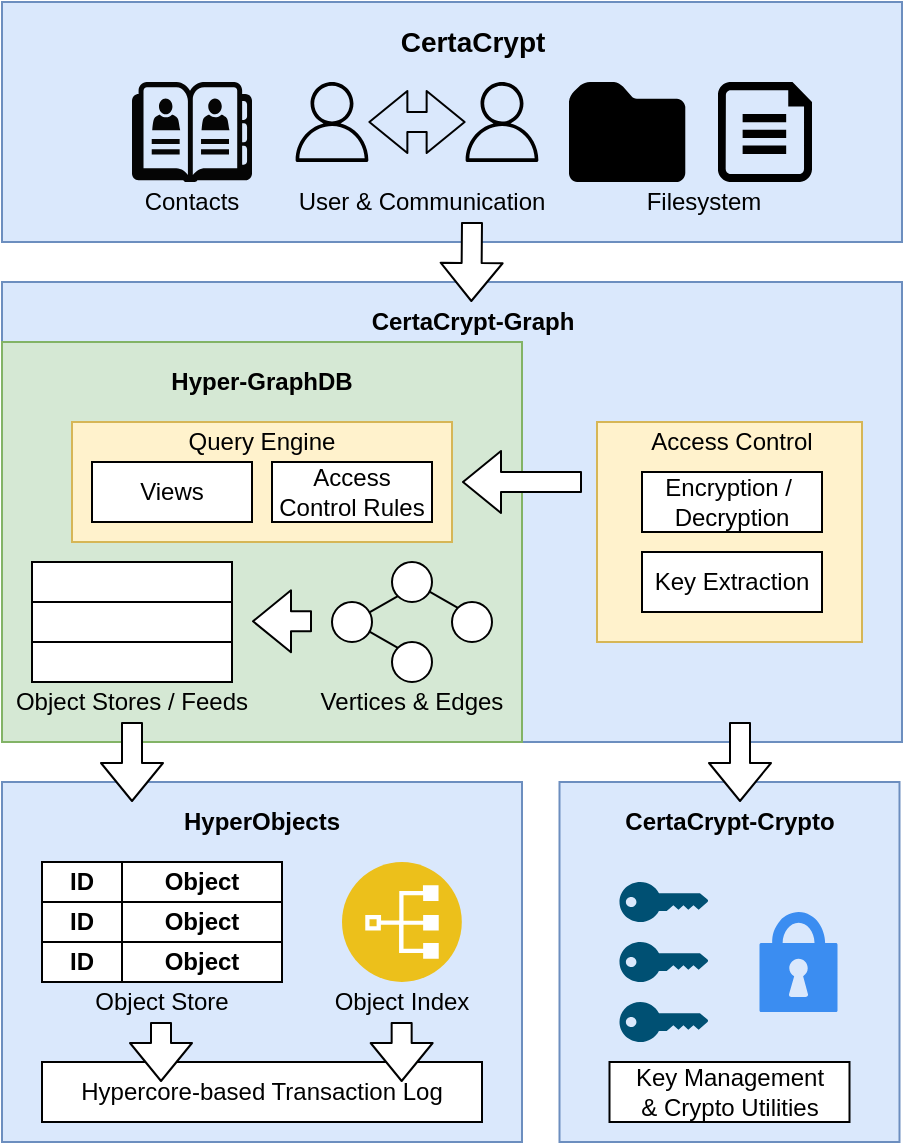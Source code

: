 <mxfile version="14.1.8" type="device"><diagram id="ZvJ7YWCKMHVvsRg2wgib" name="Seite-1"><mxGraphModel dx="1422" dy="810" grid="1" gridSize="10" guides="1" tooltips="1" connect="1" arrows="1" fold="1" page="1" pageScale="1" pageWidth="827" pageHeight="1169" math="0" shadow="0"><root><mxCell id="0"/><mxCell id="1" parent="0"/><mxCell id="P_x6dttxv1tCMnciQ32c-99" value="" style="rounded=0;whiteSpace=wrap;html=1;sketch=0;fillColor=#dae8fc;strokeColor=#6c8ebf;" vertex="1" parent="1"><mxGeometry x="720" y="300" width="450" height="120" as="geometry"/></mxCell><mxCell id="P_x6dttxv1tCMnciQ32c-87" value="" style="rounded=0;whiteSpace=wrap;html=1;sketch=0;strokeColor=#6c8ebf;fillColor=#dae8fc;" vertex="1" parent="1"><mxGeometry x="720" y="440" width="450" height="230" as="geometry"/></mxCell><mxCell id="P_x6dttxv1tCMnciQ32c-85" value="" style="rounded=0;whiteSpace=wrap;html=1;sketch=0;fillColor=#fff2cc;strokeColor=#d6b656;" vertex="1" parent="1"><mxGeometry x="1017.5" y="510" width="132.5" height="110" as="geometry"/></mxCell><mxCell id="P_x6dttxv1tCMnciQ32c-78" value="" style="rounded=0;whiteSpace=wrap;html=1;sketch=0;fillColor=#dae8fc;strokeColor=#6c8ebf;" vertex="1" parent="1"><mxGeometry x="998.75" y="690" width="170" height="180" as="geometry"/></mxCell><mxCell id="P_x6dttxv1tCMnciQ32c-66" value="" style="rounded=0;whiteSpace=wrap;html=1;sketch=0;fillColor=#d5e8d4;strokeColor=#82b366;" vertex="1" parent="1"><mxGeometry x="720" y="470" width="260" height="200" as="geometry"/></mxCell><mxCell id="P_x6dttxv1tCMnciQ32c-65" value="" style="rounded=0;whiteSpace=wrap;html=1;sketch=0;fillColor=#fff2cc;strokeColor=#d6b656;" vertex="1" parent="1"><mxGeometry x="755" y="510" width="190" height="60" as="geometry"/></mxCell><mxCell id="P_x6dttxv1tCMnciQ32c-30" value="" style="rounded=0;whiteSpace=wrap;html=1;sketch=0;fillColor=#dae8fc;strokeColor=#6c8ebf;" vertex="1" parent="1"><mxGeometry x="720" y="690" width="260" height="180" as="geometry"/></mxCell><mxCell id="P_x6dttxv1tCMnciQ32c-3" value="" style="aspect=fixed;perimeter=ellipsePerimeter;html=1;align=center;shadow=0;dashed=0;fontColor=#4277BB;labelBackgroundColor=#ffffff;fontSize=12;spacingTop=3;image;image=img/lib/ibm/applications/index.svg;sketch=0;" vertex="1" parent="1"><mxGeometry x="890" y="730" width="60" height="60" as="geometry"/></mxCell><mxCell id="P_x6dttxv1tCMnciQ32c-20" value="&lt;b&gt;ID&lt;/b&gt;" style="rounded=0;whiteSpace=wrap;html=1;sketch=0;" vertex="1" parent="1"><mxGeometry x="740" y="730" width="40" height="20" as="geometry"/></mxCell><mxCell id="P_x6dttxv1tCMnciQ32c-21" value="&lt;b&gt;Object&lt;/b&gt;" style="rounded=0;whiteSpace=wrap;html=1;sketch=0;" vertex="1" parent="1"><mxGeometry x="780" y="730" width="80" height="20" as="geometry"/></mxCell><mxCell id="P_x6dttxv1tCMnciQ32c-22" value="&lt;b&gt;ID&lt;/b&gt;" style="rounded=0;whiteSpace=wrap;html=1;sketch=0;" vertex="1" parent="1"><mxGeometry x="740" y="750" width="40" height="20" as="geometry"/></mxCell><mxCell id="P_x6dttxv1tCMnciQ32c-23" value="&lt;b&gt;Object&lt;/b&gt;" style="rounded=0;whiteSpace=wrap;html=1;sketch=0;" vertex="1" parent="1"><mxGeometry x="780" y="750" width="80" height="20" as="geometry"/></mxCell><mxCell id="P_x6dttxv1tCMnciQ32c-24" value="&lt;b&gt;ID&lt;/b&gt;" style="rounded=0;whiteSpace=wrap;html=1;sketch=0;" vertex="1" parent="1"><mxGeometry x="740" y="770" width="40" height="20" as="geometry"/></mxCell><mxCell id="P_x6dttxv1tCMnciQ32c-25" value="&lt;b&gt;Object&lt;/b&gt;" style="rounded=0;whiteSpace=wrap;html=1;sketch=0;" vertex="1" parent="1"><mxGeometry x="780" y="770" width="80" height="20" as="geometry"/></mxCell><mxCell id="P_x6dttxv1tCMnciQ32c-26" value="Object Store" style="text;html=1;strokeColor=none;fillColor=none;align=center;verticalAlign=middle;whiteSpace=wrap;rounded=0;sketch=0;" vertex="1" parent="1"><mxGeometry x="750" y="790" width="100" height="20" as="geometry"/></mxCell><mxCell id="P_x6dttxv1tCMnciQ32c-28" value="Object Index" style="text;html=1;strokeColor=none;fillColor=none;align=center;verticalAlign=middle;whiteSpace=wrap;rounded=0;sketch=0;" vertex="1" parent="1"><mxGeometry x="870" y="790" width="100" height="20" as="geometry"/></mxCell><mxCell id="P_x6dttxv1tCMnciQ32c-29" value="&lt;b&gt;HyperObjects&lt;/b&gt;" style="text;html=1;strokeColor=none;fillColor=none;align=center;verticalAlign=middle;whiteSpace=wrap;rounded=0;sketch=0;" vertex="1" parent="1"><mxGeometry x="800" y="700" width="100" height="20" as="geometry"/></mxCell><mxCell id="P_x6dttxv1tCMnciQ32c-31" value="Hypercore-based Transaction Log" style="rounded=0;whiteSpace=wrap;html=1;sketch=0;" vertex="1" parent="1"><mxGeometry x="740" y="830" width="220" height="30" as="geometry"/></mxCell><mxCell id="P_x6dttxv1tCMnciQ32c-33" value="" style="shape=flexArrow;endArrow=classic;html=1;fillColor=#ffffff;" edge="1" parent="1"><mxGeometry width="50" height="50" relative="1" as="geometry"><mxPoint x="919.83" y="810" as="sourcePoint"/><mxPoint x="919.83" y="840" as="targetPoint"/></mxGeometry></mxCell><mxCell id="P_x6dttxv1tCMnciQ32c-35" value="" style="shape=flexArrow;endArrow=classic;html=1;fillColor=#ffffff;" edge="1" parent="1"><mxGeometry width="50" height="50" relative="1" as="geometry"><mxPoint x="799.5" y="810" as="sourcePoint"/><mxPoint x="799.5" y="840" as="targetPoint"/><Array as="points"/></mxGeometry></mxCell><mxCell id="P_x6dttxv1tCMnciQ32c-39" value="" style="rounded=0;whiteSpace=wrap;html=1;sketch=0;" vertex="1" parent="1"><mxGeometry x="735" y="580" width="100" height="20" as="geometry"/></mxCell><mxCell id="P_x6dttxv1tCMnciQ32c-41" value="" style="rounded=0;whiteSpace=wrap;html=1;sketch=0;" vertex="1" parent="1"><mxGeometry x="735" y="600" width="100" height="20" as="geometry"/></mxCell><mxCell id="P_x6dttxv1tCMnciQ32c-43" value="" style="rounded=0;whiteSpace=wrap;html=1;sketch=0;" vertex="1" parent="1"><mxGeometry x="735" y="620" width="100" height="20" as="geometry"/></mxCell><mxCell id="P_x6dttxv1tCMnciQ32c-44" value="Object Stores / Feeds" style="text;html=1;strokeColor=none;fillColor=none;align=center;verticalAlign=middle;whiteSpace=wrap;rounded=0;sketch=0;" vertex="1" parent="1"><mxGeometry x="725" y="640" width="120" height="20" as="geometry"/></mxCell><mxCell id="P_x6dttxv1tCMnciQ32c-48" style="rounded=0;orthogonalLoop=1;jettySize=auto;html=1;entryX=0;entryY=1;entryDx=0;entryDy=0;fillColor=#ffffff;endArrow=none;endFill=0;" edge="1" parent="1" source="P_x6dttxv1tCMnciQ32c-45" target="P_x6dttxv1tCMnciQ32c-47"><mxGeometry relative="1" as="geometry"/></mxCell><mxCell id="P_x6dttxv1tCMnciQ32c-49" style="edgeStyle=none;rounded=0;orthogonalLoop=1;jettySize=auto;html=1;entryX=0;entryY=0;entryDx=0;entryDy=0;fillColor=#ffffff;endArrow=none;endFill=0;" edge="1" parent="1" source="P_x6dttxv1tCMnciQ32c-45" target="P_x6dttxv1tCMnciQ32c-46"><mxGeometry relative="1" as="geometry"/></mxCell><mxCell id="P_x6dttxv1tCMnciQ32c-45" value="" style="ellipse;whiteSpace=wrap;html=1;aspect=fixed;sketch=0;" vertex="1" parent="1"><mxGeometry x="885" y="600" width="20" height="20" as="geometry"/></mxCell><mxCell id="P_x6dttxv1tCMnciQ32c-46" value="" style="ellipse;whiteSpace=wrap;html=1;aspect=fixed;sketch=0;" vertex="1" parent="1"><mxGeometry x="915" y="620" width="20" height="20" as="geometry"/></mxCell><mxCell id="P_x6dttxv1tCMnciQ32c-51" style="edgeStyle=none;rounded=0;orthogonalLoop=1;jettySize=auto;html=1;entryX=0;entryY=0;entryDx=0;entryDy=0;fillColor=#ffffff;endArrow=none;endFill=0;" edge="1" parent="1" source="P_x6dttxv1tCMnciQ32c-47" target="P_x6dttxv1tCMnciQ32c-50"><mxGeometry relative="1" as="geometry"/></mxCell><mxCell id="P_x6dttxv1tCMnciQ32c-47" value="" style="ellipse;whiteSpace=wrap;html=1;aspect=fixed;sketch=0;" vertex="1" parent="1"><mxGeometry x="915" y="580" width="20" height="20" as="geometry"/></mxCell><mxCell id="P_x6dttxv1tCMnciQ32c-50" value="" style="ellipse;whiteSpace=wrap;html=1;aspect=fixed;sketch=0;" vertex="1" parent="1"><mxGeometry x="945" y="600" width="20" height="20" as="geometry"/></mxCell><mxCell id="P_x6dttxv1tCMnciQ32c-52" value="" style="shape=flexArrow;endArrow=classic;html=1;fillColor=#ffffff;" edge="1" parent="1"><mxGeometry width="50" height="50" relative="1" as="geometry"><mxPoint x="875" y="609.66" as="sourcePoint"/><mxPoint x="845" y="609.66" as="targetPoint"/><Array as="points"/></mxGeometry></mxCell><mxCell id="P_x6dttxv1tCMnciQ32c-57" value="" style="shape=flexArrow;endArrow=classic;html=1;fillColor=#ffffff;exitX=0.5;exitY=1;exitDx=0;exitDy=0;" edge="1" parent="1" source="P_x6dttxv1tCMnciQ32c-44"><mxGeometry width="50" height="50" relative="1" as="geometry"><mxPoint x="784.66" y="670" as="sourcePoint"/><mxPoint x="785" y="700" as="targetPoint"/><Array as="points"/></mxGeometry></mxCell><mxCell id="P_x6dttxv1tCMnciQ32c-58" value="Vertices &amp;amp; Edges" style="text;html=1;strokeColor=none;fillColor=none;align=center;verticalAlign=middle;whiteSpace=wrap;rounded=0;sketch=0;" vertex="1" parent="1"><mxGeometry x="875" y="640" width="100" height="20" as="geometry"/></mxCell><mxCell id="P_x6dttxv1tCMnciQ32c-62" value="Views" style="rounded=0;whiteSpace=wrap;html=1;sketch=0;" vertex="1" parent="1"><mxGeometry x="765" y="530" width="80" height="30" as="geometry"/></mxCell><mxCell id="P_x6dttxv1tCMnciQ32c-63" value="Access Control Rules" style="rounded=0;whiteSpace=wrap;html=1;sketch=0;" vertex="1" parent="1"><mxGeometry x="855" y="530" width="80" height="30" as="geometry"/></mxCell><mxCell id="P_x6dttxv1tCMnciQ32c-64" value="Query Engine" style="text;html=1;strokeColor=none;fillColor=none;align=center;verticalAlign=middle;whiteSpace=wrap;rounded=0;sketch=0;" vertex="1" parent="1"><mxGeometry x="805" y="510" width="90" height="20" as="geometry"/></mxCell><mxCell id="P_x6dttxv1tCMnciQ32c-68" value="&lt;b&gt;Hyper-GraphDB&lt;/b&gt;" style="text;html=1;strokeColor=none;fillColor=none;align=center;verticalAlign=middle;whiteSpace=wrap;rounded=0;sketch=0;" vertex="1" parent="1"><mxGeometry x="720" y="480" width="260" height="20" as="geometry"/></mxCell><mxCell id="P_x6dttxv1tCMnciQ32c-70" value="" style="html=1;aspect=fixed;strokeColor=none;shadow=0;align=center;verticalAlign=top;fillColor=#3B8DF1;shape=mxgraph.gcp2.lock;sketch=0;" vertex="1" parent="1"><mxGeometry x="1098.75" y="755" width="39" height="50" as="geometry"/></mxCell><mxCell id="P_x6dttxv1tCMnciQ32c-71" value="" style="points=[[0,0.5,0],[0.24,0,0],[0.5,0.28,0],[0.995,0.475,0],[0.5,0.72,0],[0.24,1,0]];verticalLabelPosition=bottom;html=1;verticalAlign=top;aspect=fixed;align=center;pointerEvents=1;shape=mxgraph.cisco19.key;fillColor=#005073;strokeColor=none;sketch=0;" vertex="1" parent="1"><mxGeometry x="1028.75" y="770" width="44.44" height="20" as="geometry"/></mxCell><mxCell id="P_x6dttxv1tCMnciQ32c-73" value="" style="points=[[0,0.5,0],[0.24,0,0],[0.5,0.28,0],[0.995,0.475,0],[0.5,0.72,0],[0.24,1,0]];verticalLabelPosition=bottom;html=1;verticalAlign=top;aspect=fixed;align=center;pointerEvents=1;shape=mxgraph.cisco19.key;fillColor=#005073;strokeColor=none;sketch=0;" vertex="1" parent="1"><mxGeometry x="1028.75" y="800" width="44.44" height="20" as="geometry"/></mxCell><mxCell id="P_x6dttxv1tCMnciQ32c-74" value="" style="points=[[0,0.5,0],[0.24,0,0],[0.5,0.28,0],[0.995,0.475,0],[0.5,0.72,0],[0.24,1,0]];verticalLabelPosition=bottom;html=1;verticalAlign=top;aspect=fixed;align=center;pointerEvents=1;shape=mxgraph.cisco19.key;fillColor=#005073;strokeColor=none;sketch=0;" vertex="1" parent="1"><mxGeometry x="1028.75" y="740" width="44.44" height="20" as="geometry"/></mxCell><mxCell id="P_x6dttxv1tCMnciQ32c-77" value="&lt;b&gt;CertaCrypt-Crypto&lt;/b&gt;" style="text;html=1;strokeColor=none;fillColor=none;align=center;verticalAlign=middle;whiteSpace=wrap;rounded=0;sketch=0;" vertex="1" parent="1"><mxGeometry x="993.75" y="700" width="180" height="20" as="geometry"/></mxCell><mxCell id="P_x6dttxv1tCMnciQ32c-79" value="&lt;b&gt;CertaCrypt-Graph&lt;/b&gt;" style="text;html=1;align=center;verticalAlign=middle;resizable=0;points=[];autosize=1;" vertex="1" parent="1"><mxGeometry x="895" y="450" width="120" height="20" as="geometry"/></mxCell><mxCell id="P_x6dttxv1tCMnciQ32c-80" value="" style="shape=flexArrow;endArrow=classic;html=1;fillColor=#ffffff;" edge="1" parent="1"><mxGeometry width="50" height="50" relative="1" as="geometry"><mxPoint x="1010" y="540" as="sourcePoint"/><mxPoint x="950" y="540" as="targetPoint"/><Array as="points"/></mxGeometry></mxCell><mxCell id="P_x6dttxv1tCMnciQ32c-81" value="Encryption /&amp;nbsp;&lt;br&gt;Decryption" style="rounded=0;whiteSpace=wrap;html=1;sketch=0;" vertex="1" parent="1"><mxGeometry x="1040" y="535" width="90" height="30" as="geometry"/></mxCell><mxCell id="P_x6dttxv1tCMnciQ32c-82" value="Key Extraction" style="rounded=0;whiteSpace=wrap;html=1;sketch=0;" vertex="1" parent="1"><mxGeometry x="1040" y="575" width="90" height="30" as="geometry"/></mxCell><mxCell id="P_x6dttxv1tCMnciQ32c-84" value="Access Control" style="text;html=1;strokeColor=none;fillColor=none;align=center;verticalAlign=middle;whiteSpace=wrap;rounded=0;sketch=0;" vertex="1" parent="1"><mxGeometry x="1035" y="510" width="100" height="20" as="geometry"/></mxCell><mxCell id="P_x6dttxv1tCMnciQ32c-90" value="" style="outlineConnect=0;fontColor=#232F3E;gradientColor=none;strokeColor=none;dashed=0;verticalLabelPosition=bottom;verticalAlign=top;align=center;html=1;fontSize=12;fontStyle=0;aspect=fixed;pointerEvents=1;shape=mxgraph.aws4.user;sketch=0;fillColor=#000000;" vertex="1" parent="1"><mxGeometry x="950" y="340" width="40" height="40" as="geometry"/></mxCell><mxCell id="P_x6dttxv1tCMnciQ32c-91" value="" style="pointerEvents=1;shadow=0;dashed=0;html=1;strokeColor=none;labelPosition=center;verticalLabelPosition=bottom;verticalAlign=top;outlineConnect=0;align=center;shape=mxgraph.office.concepts.address_book;sketch=0;fillColor=#050505;" vertex="1" parent="1"><mxGeometry x="785" y="340" width="60" height="50" as="geometry"/></mxCell><mxCell id="P_x6dttxv1tCMnciQ32c-93" value="" style="aspect=fixed;pointerEvents=1;shadow=0;dashed=0;html=1;strokeColor=none;labelPosition=center;verticalLabelPosition=bottom;verticalAlign=top;align=center;shape=mxgraph.azure.file;sketch=0;fillColor=#000000;" vertex="1" parent="1"><mxGeometry x="1078" y="340" width="47" height="50" as="geometry"/></mxCell><mxCell id="P_x6dttxv1tCMnciQ32c-94" value="" style="aspect=fixed;pointerEvents=1;shadow=0;dashed=0;html=1;strokeColor=none;labelPosition=center;verticalLabelPosition=bottom;verticalAlign=top;align=center;shape=mxgraph.mscae.enterprise.folder;sketch=0;fillColor=#000000;" vertex="1" parent="1"><mxGeometry x="1003.5" y="340" width="58.14" height="50" as="geometry"/></mxCell><mxCell id="P_x6dttxv1tCMnciQ32c-95" value="User &amp;amp; Communication" style="text;html=1;strokeColor=none;fillColor=none;align=center;verticalAlign=middle;whiteSpace=wrap;rounded=0;sketch=0;" vertex="1" parent="1"><mxGeometry x="865" y="390" width="130" height="20" as="geometry"/></mxCell><mxCell id="P_x6dttxv1tCMnciQ32c-96" value="Contacts" style="text;html=1;strokeColor=none;fillColor=none;align=center;verticalAlign=middle;whiteSpace=wrap;rounded=0;sketch=0;" vertex="1" parent="1"><mxGeometry x="795" y="390" width="40" height="20" as="geometry"/></mxCell><mxCell id="P_x6dttxv1tCMnciQ32c-97" value="Filesystem" style="text;html=1;strokeColor=none;fillColor=none;align=center;verticalAlign=middle;whiteSpace=wrap;rounded=0;sketch=0;" vertex="1" parent="1"><mxGeometry x="1051" y="390" width="40" height="20" as="geometry"/></mxCell><mxCell id="P_x6dttxv1tCMnciQ32c-98" value="&lt;b&gt;&lt;font style=&quot;font-size: 14px&quot;&gt;CertaCrypt&lt;/font&gt;&lt;/b&gt;" style="text;html=1;align=center;verticalAlign=middle;resizable=0;points=[];autosize=1;" vertex="1" parent="1"><mxGeometry x="910" y="310" width="90" height="20" as="geometry"/></mxCell><mxCell id="P_x6dttxv1tCMnciQ32c-100" value="" style="shape=flexArrow;endArrow=classic;html=1;fillColor=#ffffff;" edge="1" parent="1"><mxGeometry width="50" height="50" relative="1" as="geometry"><mxPoint x="955" y="410" as="sourcePoint"/><mxPoint x="954.66" y="450" as="targetPoint"/><Array as="points"/></mxGeometry></mxCell><mxCell id="P_x6dttxv1tCMnciQ32c-101" value="&lt;span&gt;Key Management&lt;/span&gt;&lt;br&gt;&lt;span&gt;&amp;amp; Crypto Utilities&lt;/span&gt;" style="rounded=0;whiteSpace=wrap;html=1;sketch=0;" vertex="1" parent="1"><mxGeometry x="1023.75" y="830" width="120" height="30" as="geometry"/></mxCell><mxCell id="P_x6dttxv1tCMnciQ32c-102" value="" style="shape=flexArrow;endArrow=classic;html=1;fillColor=#ffffff;exitX=0.5;exitY=1;exitDx=0;exitDy=0;" edge="1" parent="1"><mxGeometry width="50" height="50" relative="1" as="geometry"><mxPoint x="1089" y="660" as="sourcePoint"/><mxPoint x="1089" y="700" as="targetPoint"/><Array as="points"/></mxGeometry></mxCell><mxCell id="P_x6dttxv1tCMnciQ32c-103" value="" style="outlineConnect=0;fontColor=#232F3E;gradientColor=none;strokeColor=none;dashed=0;verticalLabelPosition=bottom;verticalAlign=top;align=center;html=1;fontSize=12;fontStyle=0;aspect=fixed;pointerEvents=1;shape=mxgraph.aws4.user;sketch=0;fillColor=#000000;" vertex="1" parent="1"><mxGeometry x="865" y="340" width="40" height="40" as="geometry"/></mxCell><mxCell id="P_x6dttxv1tCMnciQ32c-104" value="" style="shape=flexArrow;endArrow=classic;startArrow=classic;html=1;fillColor=#DAE8FC;" edge="1" parent="1" source="P_x6dttxv1tCMnciQ32c-103" target="P_x6dttxv1tCMnciQ32c-90"><mxGeometry width="50" height="50" relative="1" as="geometry"><mxPoint x="915" y="365" as="sourcePoint"/><mxPoint x="955" y="364.66" as="targetPoint"/></mxGeometry></mxCell></root></mxGraphModel></diagram></mxfile>